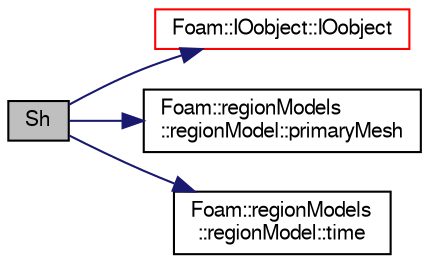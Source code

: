 digraph "Sh"
{
  bgcolor="transparent";
  edge [fontname="FreeSans",fontsize="10",labelfontname="FreeSans",labelfontsize="10"];
  node [fontname="FreeSans",fontsize="10",shape=record];
  rankdir="LR";
  Node4870 [label="Sh",height=0.2,width=0.4,color="black", fillcolor="grey75", style="filled", fontcolor="black"];
  Node4870 -> Node4871 [color="midnightblue",fontsize="10",style="solid",fontname="FreeSans"];
  Node4871 [label="Foam::IOobject::IOobject",height=0.2,width=0.4,color="red",URL="$a26142.html#a685873fbbf7ab615e064d2bd0928f09b",tooltip="Construct from name, instance, registry, io options. "];
  Node4870 -> Node4874 [color="midnightblue",fontsize="10",style="solid",fontname="FreeSans"];
  Node4874 [label="Foam::regionModels\l::regionModel::primaryMesh",height=0.2,width=0.4,color="black",URL="$a28998.html#a4fcb1e32ba3faef9cc4757d98726996b",tooltip="Return the reference to the primary mesh database. "];
  Node4870 -> Node4875 [color="midnightblue",fontsize="10",style="solid",fontname="FreeSans"];
  Node4875 [label="Foam::regionModels\l::regionModel::time",height=0.2,width=0.4,color="black",URL="$a28998.html#a1ed86245b170b9f651f62650b1827500",tooltip="Return the reference to the time database. "];
}
